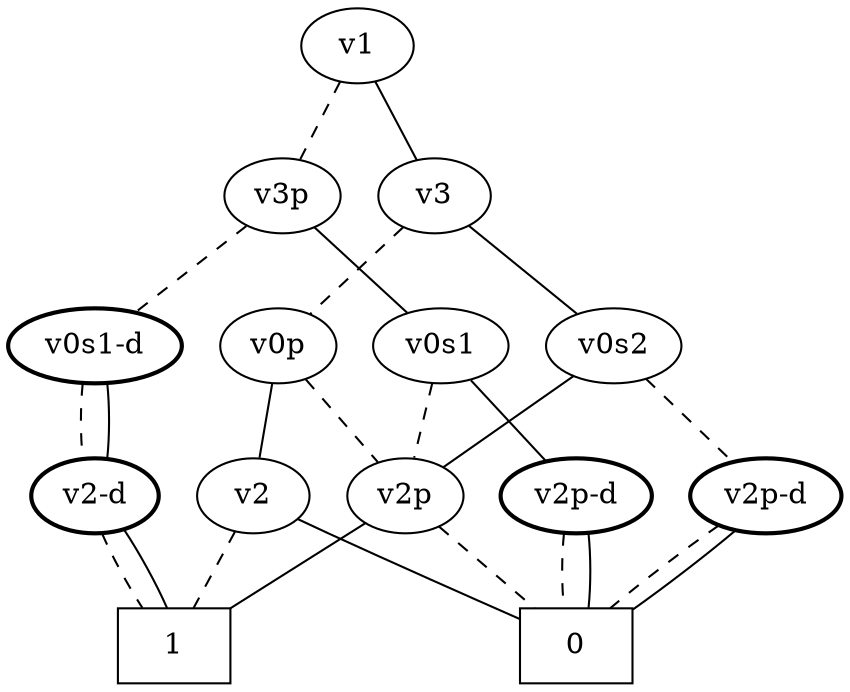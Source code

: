 graph BDD_Tree {
	 node1 [label="v1"];
	 node2 [label="v3p"];
	 node1 -- node2 [style=dashed];
	 node17 [label="v3"];
	 node1 -- node17 [style=solid];
	 node3 [label="v0s1-d",style=bold];
	 node2 -- node3 [style=dashed];
	 node10 [label="v0s1"];
	 node2 -- node10 [style=solid];
	 node7 [label="v2-d",style=bold];
	 node3 -- node7 [style=dashed];
	 node3 -- node7 [style=solid];
	 node27 [label="1",shape=box];
	 node7 -- node27 [style=dashed];
	 node7 -- node27 [style=solid];
	 node26 [label="v2p"];
	 node10 -- node26 [style=dashed];
	 node14 [label="v2p-d",style=bold];
	 node10 -- node14 [style=solid];
	 node27 [label="1",shape=box];
	 node26 -- node27 [style=solid];
	 node31 [label="0",shape=box];
	 node26 -- node31 [style=dashed];
	 node31 [label="0",shape=box];
	 node14 -- node31 [style=dashed];
	 node14 -- node31 [style=solid];
	 node18 [label="v0p"];
	 node17 -- node18 [style=dashed];
	 node25 [label="v0s2"];
	 node17 -- node25 [style=solid];
	 node19 [label="v2"];
	 node18 -- node19 [style=solid];
	 node26 [label="v2p"];
	 node18 -- node26 [style=dashed];
	 node27 [label="1",shape=box];
	 node19 -- node27 [style=dashed];
	 node31 [label="0",shape=box];
	 node19 -- node31 [style=solid];
	 node26 [label="v2p"];
	 node25 -- node26 [style=solid];
	 node29 [label="v2p-d",style=bold];
	 node25 -- node29 [style=dashed];
	 node31 [label="0",shape=box];
	 node29 -- node31 [style=dashed];
	 node29 -- node31 [style=solid];
}
